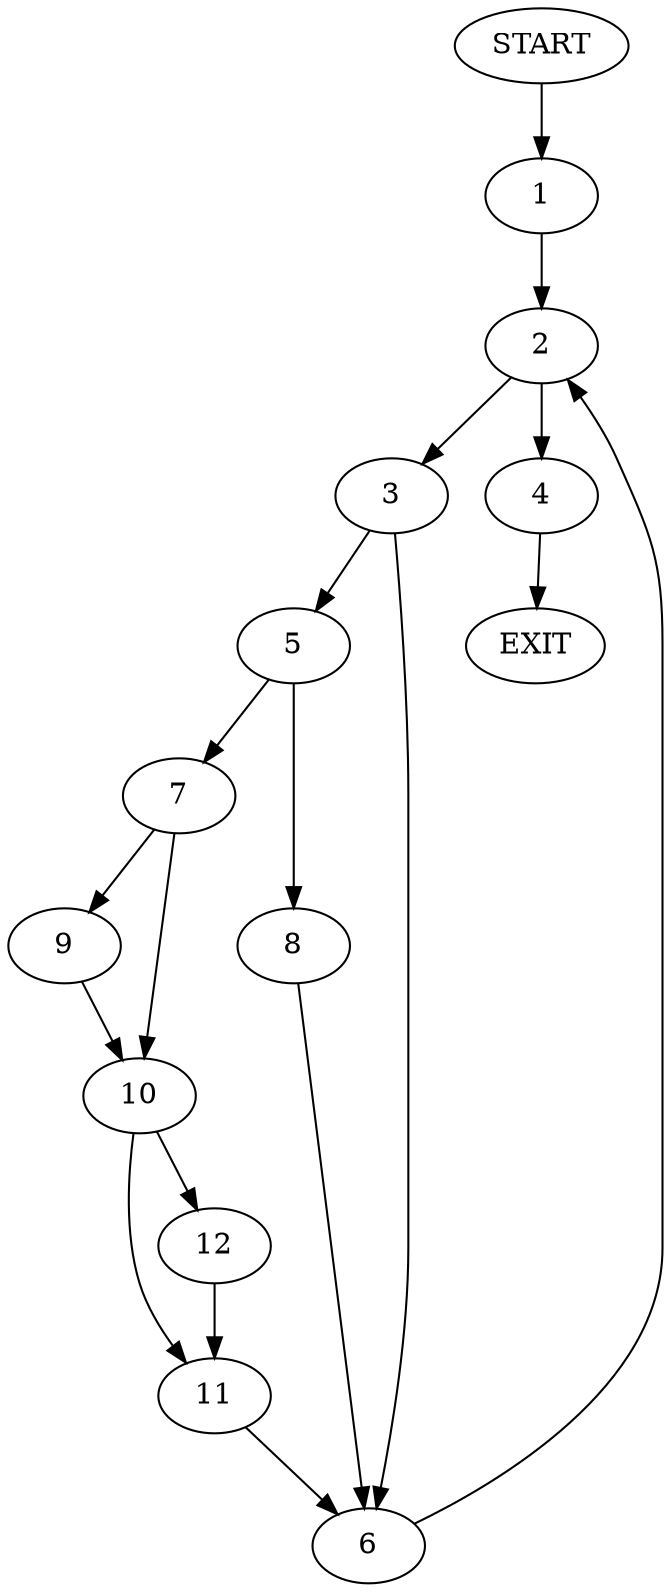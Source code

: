 digraph {
0 [label="START"]
13 [label="EXIT"]
0 -> 1
1 -> 2
2 -> 3
2 -> 4
3 -> 5
3 -> 6
4 -> 13
6 -> 2
5 -> 7
5 -> 8
8 -> 6
7 -> 9
7 -> 10
9 -> 10
10 -> 11
10 -> 12
11 -> 6
12 -> 11
}
